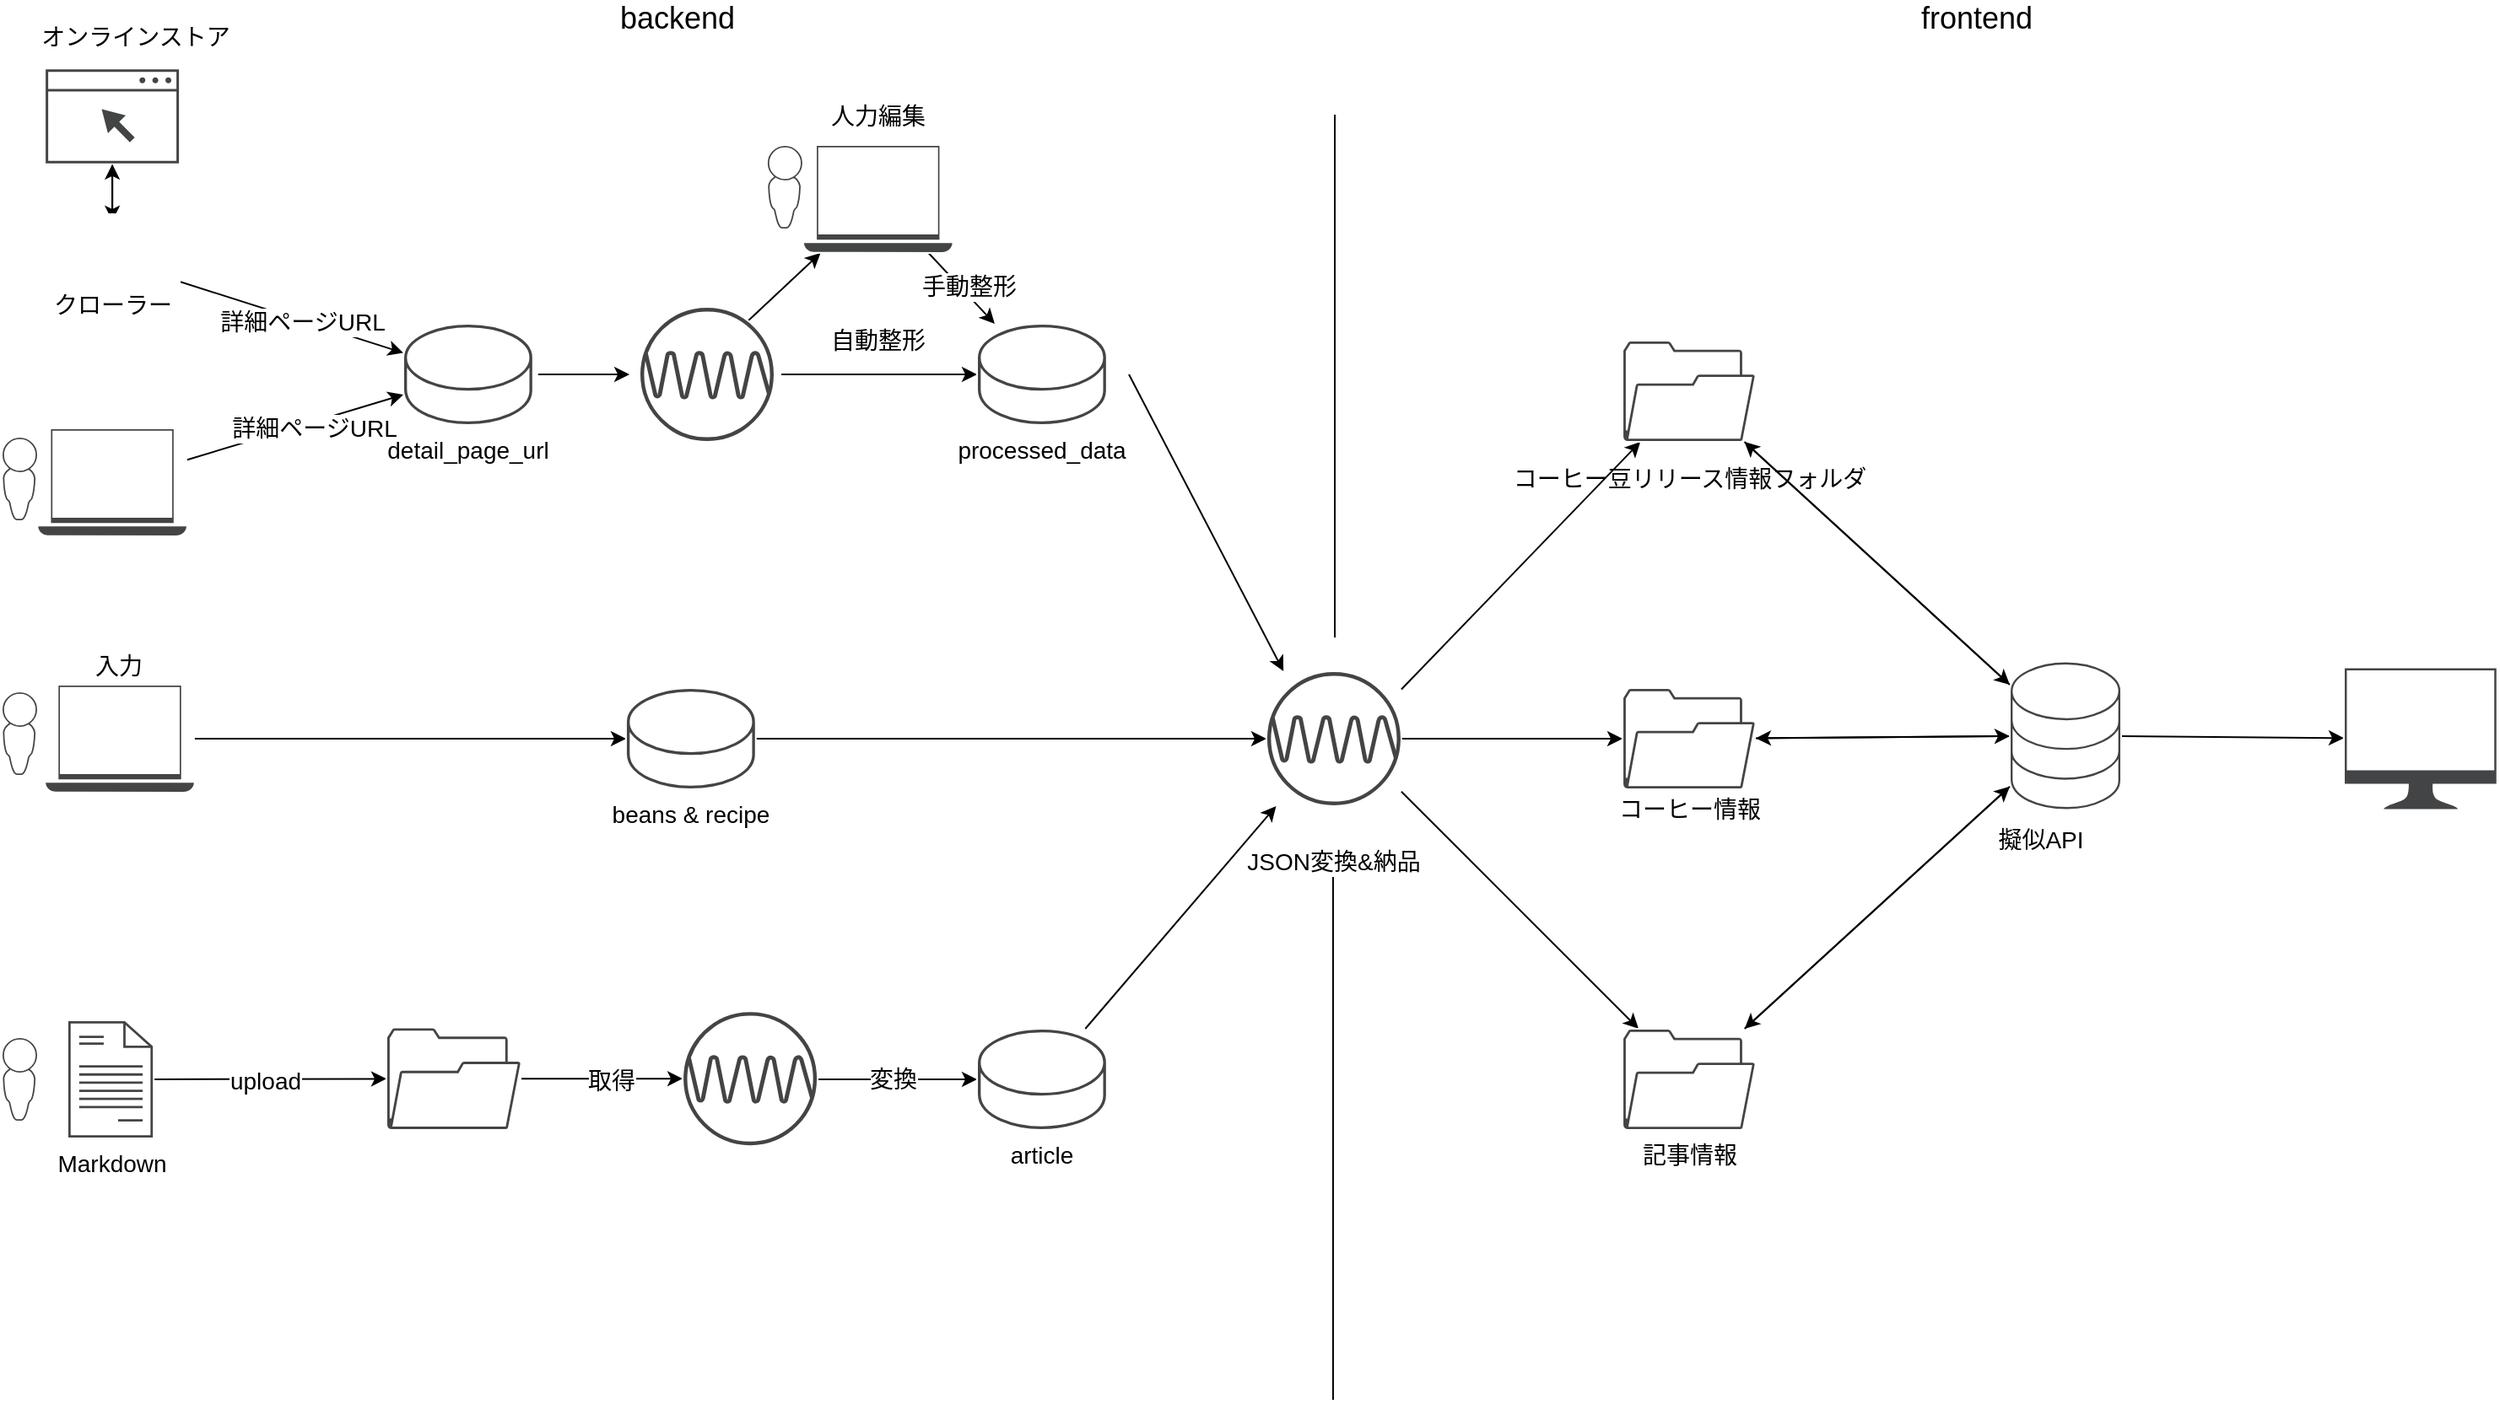 <mxfile>
    <diagram id="v1SmbnJhdW1jRt2RqPLp" name="ページ1">
        <mxGraphModel dx="2420" dy="979" grid="1" gridSize="10" guides="1" tooltips="1" connect="1" arrows="1" fold="1" page="1" pageScale="1" pageWidth="1654" pageHeight="2336" math="0" shadow="0">
            <root>
                <mxCell id="0"/>
                <mxCell id="1" parent="0"/>
                <mxCell id="2" value="" style="endArrow=none;html=1;" edge="1" parent="1">
                    <mxGeometry width="50" height="50" relative="1" as="geometry">
                        <mxPoint x="872" y="397" as="sourcePoint"/>
                        <mxPoint x="872" y="87" as="targetPoint"/>
                    </mxGeometry>
                </mxCell>
                <mxCell id="3" value="&lt;font style=&quot;font-size: 18px&quot;&gt;backend&lt;/font&gt;" style="text;html=1;resizable=0;autosize=1;align=center;verticalAlign=middle;points=[];fillColor=none;strokeColor=none;rounded=0;" vertex="1" parent="1">
                    <mxGeometry x="442" y="20" width="80" height="20" as="geometry"/>
                </mxCell>
                <mxCell id="4" value="&lt;font style=&quot;font-size: 18px&quot;&gt;frontend&lt;/font&gt;" style="text;html=1;resizable=0;autosize=1;align=center;verticalAlign=middle;points=[];fillColor=none;strokeColor=none;rounded=0;" vertex="1" parent="1">
                    <mxGeometry x="1212" y="20" width="80" height="20" as="geometry"/>
                </mxCell>
                <mxCell id="141" style="edgeStyle=none;html=1;fontSize=14;" edge="1" parent="1" source="6">
                    <mxGeometry relative="1" as="geometry">
                        <mxPoint x="147.56" y="150" as="targetPoint"/>
                    </mxGeometry>
                </mxCell>
                <mxCell id="6" value="" style="sketch=0;pointerEvents=1;shadow=0;dashed=0;html=1;strokeColor=#FFFFFF;fillColor=#434445;aspect=fixed;labelPosition=center;verticalLabelPosition=bottom;verticalAlign=top;align=center;outlineConnect=0;shape=mxgraph.vvd.web_browser;fontSize=18;" vertex="1" parent="1">
                    <mxGeometry x="107.56" y="59.6" width="80" height="56.8" as="geometry"/>
                </mxCell>
                <mxCell id="129" style="edgeStyle=none;html=1;exitX=0.5;exitY=0;exitDx=0;exitDy=0;exitPerimeter=0;fontSize=14;" edge="1" parent="1" source="11" target="6">
                    <mxGeometry relative="1" as="geometry"/>
                </mxCell>
                <mxCell id="136" style="edgeStyle=none;html=1;exitX=1;exitY=0.5;exitDx=0;exitDy=0;exitPerimeter=0;fontSize=14;" edge="1" parent="1" source="11">
                    <mxGeometry relative="1" as="geometry">
                        <mxPoint x="320" y="228.242" as="targetPoint"/>
                    </mxGeometry>
                </mxCell>
                <mxCell id="138" value="詳細ページURL" style="edgeLabel;html=1;align=center;verticalAlign=middle;resizable=0;points=[];fontSize=14;" vertex="1" connectable="0" parent="136">
                    <mxGeometry x="0.101" y="-1" relative="1" as="geometry">
                        <mxPoint as="offset"/>
                    </mxGeometry>
                </mxCell>
                <mxCell id="11" value="&lt;font style=&quot;font-size: 14px&quot;&gt;クローラー&lt;/font&gt;" style="shape=cylinder3;whiteSpace=wrap;html=1;boundedLbl=1;backgroundOutline=1;size=15;fontSize=18;strokeColor=#FFFFFF;" vertex="1" parent="1">
                    <mxGeometry x="107.56" y="146" width="80" height="80" as="geometry"/>
                </mxCell>
                <mxCell id="14" value="&lt;font style=&quot;font-size: 14px&quot;&gt;オンラインストア&lt;/font&gt;" style="text;html=1;resizable=0;autosize=1;align=center;verticalAlign=middle;points=[];fillColor=none;strokeColor=none;rounded=0;" vertex="1" parent="1">
                    <mxGeometry x="95.87" y="31" width="130" height="20" as="geometry"/>
                </mxCell>
                <mxCell id="64" style="edgeStyle=none;html=1;fontSize=12;" edge="1" parent="1" source="63" target="151">
                    <mxGeometry relative="1" as="geometry">
                        <mxPoint x="705" y="196" as="targetPoint"/>
                    </mxGeometry>
                </mxCell>
                <mxCell id="152" value="手動整形" style="edgeLabel;html=1;align=center;verticalAlign=middle;resizable=0;points=[];fontSize=14;" vertex="1" connectable="0" parent="64">
                    <mxGeometry x="0.062" y="3" relative="1" as="geometry">
                        <mxPoint as="offset"/>
                    </mxGeometry>
                </mxCell>
                <mxCell id="66" style="edgeStyle=none;html=1;fontSize=12;" edge="1" parent="1" target="63">
                    <mxGeometry relative="1" as="geometry">
                        <mxPoint x="522.443" y="211" as="sourcePoint"/>
                    </mxGeometry>
                </mxCell>
                <mxCell id="59" style="edgeStyle=none;html=1;exitX=1;exitY=0.5;exitDx=0;exitDy=0;entryX=0;entryY=0.5;entryDx=0;entryDy=0;fontSize=12;" edge="1" parent="1">
                    <mxGeometry relative="1" as="geometry">
                        <mxPoint x="544.05" y="241" as="sourcePoint"/>
                        <mxPoint x="660" y="241" as="targetPoint"/>
                    </mxGeometry>
                </mxCell>
                <mxCell id="61" value="&lt;font&gt;&lt;span style=&quot;font-size: 14px&quot;&gt;自動整形&lt;/span&gt;&lt;br&gt;&lt;/font&gt;" style="text;html=1;resizable=0;autosize=1;align=center;verticalAlign=middle;points=[];fillColor=none;strokeColor=none;rounded=0;" vertex="1" parent="1">
                    <mxGeometry x="566.39" y="211" width="70" height="20" as="geometry"/>
                </mxCell>
                <mxCell id="63" value="" style="sketch=0;pointerEvents=1;shadow=0;dashed=0;html=1;strokeColor=#FFFFFF;fillColor=#434445;aspect=fixed;labelPosition=center;verticalLabelPosition=bottom;verticalAlign=top;align=center;outlineConnect=0;shape=mxgraph.vvd.laptop;fontSize=12;" vertex="1" parent="1">
                    <mxGeometry x="556.94" y="105" width="88.89" height="64" as="geometry"/>
                </mxCell>
                <mxCell id="67" value="&lt;span style=&quot;font-size: 14px&quot;&gt;人力編集&lt;br&gt;&lt;/span&gt;" style="text;html=1;resizable=0;autosize=1;align=center;verticalAlign=middle;points=[];fillColor=none;strokeColor=none;rounded=0;" vertex="1" parent="1">
                    <mxGeometry x="565.55" y="78" width="70" height="20" as="geometry"/>
                </mxCell>
                <mxCell id="73" style="edgeStyle=none;html=1;fontSize=14;" edge="1" parent="1" target="74">
                    <mxGeometry relative="1" as="geometry">
                        <mxPoint x="962" y="293" as="targetPoint"/>
                        <mxPoint x="911.47" y="427.741" as="sourcePoint"/>
                    </mxGeometry>
                </mxCell>
                <mxCell id="91" style="edgeStyle=none;html=1;fontSize=14;" edge="1" parent="1" target="92">
                    <mxGeometry relative="1" as="geometry">
                        <mxPoint x="911.47" y="457" as="sourcePoint"/>
                        <mxPoint x="1032" y="499.539" as="targetPoint"/>
                    </mxGeometry>
                </mxCell>
                <mxCell id="96" style="edgeStyle=none;html=1;fontSize=14;" edge="1" parent="1" target="114">
                    <mxGeometry relative="1" as="geometry">
                        <mxPoint x="911.47" y="488.349" as="sourcePoint"/>
                        <mxPoint x="1030.94" y="543.57" as="targetPoint"/>
                    </mxGeometry>
                </mxCell>
                <mxCell id="70" value="" style="sketch=0;pointerEvents=1;shadow=0;dashed=0;html=1;strokeColor=#FFFFFF;fillColor=#434445;aspect=fixed;labelPosition=center;verticalLabelPosition=bottom;verticalAlign=top;align=center;outlineConnect=0;shape=mxgraph.vvd.administrator;fontSize=14;" vertex="1" parent="1">
                    <mxGeometry x="82" y="429" width="21.5" height="50" as="geometry"/>
                </mxCell>
                <mxCell id="71" style="edgeStyle=none;html=1;exitX=1;exitY=0.5;exitDx=0;exitDy=0;fontSize=14;" edge="1" parent="1">
                    <mxGeometry relative="1" as="geometry">
                        <mxPoint x="750" y="241" as="sourcePoint"/>
                        <mxPoint x="841.568" y="417" as="targetPoint"/>
                    </mxGeometry>
                </mxCell>
                <mxCell id="72" value="&lt;span style=&quot;font-size: 14px&quot;&gt;JSON変換&amp;amp;納品&lt;br&gt;&lt;/span&gt;" style="text;html=1;resizable=0;autosize=1;align=center;verticalAlign=middle;points=[];fillColor=none;strokeColor=none;rounded=0;" vertex="1" parent="1">
                    <mxGeometry x="811.47" y="520" width="120" height="20" as="geometry"/>
                </mxCell>
                <mxCell id="119" style="edgeStyle=none;html=1;fontSize=14;" edge="1" parent="1" source="74" target="117">
                    <mxGeometry relative="1" as="geometry"/>
                </mxCell>
                <mxCell id="74" value="" style="sketch=0;pointerEvents=1;shadow=0;dashed=0;html=1;strokeColor=#FFFFFF;fillColor=#434445;aspect=fixed;labelPosition=center;verticalLabelPosition=bottom;verticalAlign=top;align=center;outlineConnect=0;shape=mxgraph.vvd.folder;fontSize=14;" vertex="1" parent="1">
                    <mxGeometry x="1042.53" y="221" width="78.95" height="60" as="geometry"/>
                </mxCell>
                <mxCell id="75" value="&lt;span style=&quot;font-size: 14px&quot;&gt;コーヒー豆リリース情報フォルダ&lt;br&gt;&lt;/span&gt;" style="text;html=1;resizable=0;autosize=1;align=center;verticalAlign=middle;points=[];fillColor=none;strokeColor=none;rounded=0;" vertex="1" parent="1">
                    <mxGeometry x="972" y="293" width="220" height="20" as="geometry"/>
                </mxCell>
                <mxCell id="86" style="edgeStyle=none;html=1;fontSize=14;" edge="1" parent="1" source="76" target="154">
                    <mxGeometry relative="1" as="geometry">
                        <mxPoint x="444.81" y="456.35" as="targetPoint"/>
                    </mxGeometry>
                </mxCell>
                <mxCell id="76" value="" style="sketch=0;pointerEvents=1;shadow=0;dashed=0;html=1;strokeColor=#FFFFFF;fillColor=#434445;aspect=fixed;labelPosition=center;verticalLabelPosition=bottom;verticalAlign=top;align=center;outlineConnect=0;shape=mxgraph.vvd.laptop;fontSize=12;" vertex="1" parent="1">
                    <mxGeometry x="107.56" y="425" width="88.89" height="64" as="geometry"/>
                </mxCell>
                <mxCell id="77" value="&lt;span style=&quot;font-size: 14px&quot;&gt;入力&lt;br&gt;&lt;/span&gt;" style="text;html=1;resizable=0;autosize=1;align=center;verticalAlign=middle;points=[];fillColor=none;strokeColor=none;rounded=0;" vertex="1" parent="1">
                    <mxGeometry x="130.87" y="404" width="40" height="20" as="geometry"/>
                </mxCell>
                <mxCell id="85" value="" style="endArrow=none;html=1;" edge="1" parent="1">
                    <mxGeometry width="50" height="50" relative="1" as="geometry">
                        <mxPoint x="870.97" y="849" as="sourcePoint"/>
                        <mxPoint x="870.97" y="539" as="targetPoint"/>
                    </mxGeometry>
                </mxCell>
                <mxCell id="88" style="edgeStyle=none;html=1;fontSize=14;" edge="1" parent="1" source="154">
                    <mxGeometry relative="1" as="geometry">
                        <mxPoint x="650" y="490" as="sourcePoint"/>
                        <mxPoint x="831.47" y="457.052" as="targetPoint"/>
                    </mxGeometry>
                </mxCell>
                <mxCell id="122" style="edgeStyle=none;html=1;fontSize=14;" edge="1" parent="1" source="92" target="117">
                    <mxGeometry relative="1" as="geometry"/>
                </mxCell>
                <mxCell id="92" value="" style="sketch=0;pointerEvents=1;shadow=0;dashed=0;html=1;strokeColor=#FFFFFF;fillColor=#434445;aspect=fixed;labelPosition=center;verticalLabelPosition=bottom;verticalAlign=top;align=center;outlineConnect=0;shape=mxgraph.vvd.folder;fontSize=14;" vertex="1" parent="1">
                    <mxGeometry x="1042.53" y="427" width="78.95" height="60" as="geometry"/>
                </mxCell>
                <mxCell id="93" value="&lt;span style=&quot;font-size: 14px&quot;&gt;コーヒー情報&lt;br&gt;&lt;/span&gt;" style="text;html=1;resizable=0;autosize=1;align=center;verticalAlign=middle;points=[];fillColor=none;strokeColor=none;rounded=0;" vertex="1" parent="1">
                    <mxGeometry x="1032" y="489" width="100" height="20" as="geometry"/>
                </mxCell>
                <mxCell id="97" value="" style="sketch=0;pointerEvents=1;shadow=0;dashed=0;html=1;strokeColor=#FFFFFF;fillColor=#434445;aspect=fixed;labelPosition=center;verticalLabelPosition=bottom;verticalAlign=top;align=center;outlineConnect=0;shape=mxgraph.vvd.administrator;fontSize=14;" vertex="1" parent="1">
                    <mxGeometry x="535.44" y="105" width="21.5" height="50" as="geometry"/>
                </mxCell>
                <mxCell id="109" style="edgeStyle=none;html=1;fontSize=14;" edge="1" parent="1" source="98" target="100">
                    <mxGeometry relative="1" as="geometry"/>
                </mxCell>
                <mxCell id="143" value="upload" style="edgeLabel;html=1;align=center;verticalAlign=middle;resizable=0;points=[];fontSize=14;" vertex="1" connectable="0" parent="109">
                    <mxGeometry x="-0.042" y="-1" relative="1" as="geometry">
                        <mxPoint as="offset"/>
                    </mxGeometry>
                </mxCell>
                <mxCell id="98" value="" style="sketch=0;pointerEvents=1;shadow=0;dashed=0;html=1;strokeColor=#FFFFFF;fillColor=#434445;aspect=fixed;labelPosition=center;verticalLabelPosition=bottom;verticalAlign=top;align=center;outlineConnect=0;shape=mxgraph.vvd.document;fontSize=14;" vertex="1" parent="1">
                    <mxGeometry x="120.98" y="624" width="51.1" height="70" as="geometry"/>
                </mxCell>
                <mxCell id="99" value="&lt;span style=&quot;font-size: 14px&quot;&gt;Markdown&lt;br&gt;&lt;/span&gt;" style="text;html=1;resizable=0;autosize=1;align=center;verticalAlign=middle;points=[];fillColor=none;strokeColor=none;rounded=0;" vertex="1" parent="1">
                    <mxGeometry x="106.53" y="698.6" width="80" height="20" as="geometry"/>
                </mxCell>
                <mxCell id="111" style="edgeStyle=none;html=1;fontSize=14;" edge="1" parent="1" source="100" target="101">
                    <mxGeometry relative="1" as="geometry"/>
                </mxCell>
                <mxCell id="144" value="取得" style="edgeLabel;html=1;align=center;verticalAlign=middle;resizable=0;points=[];fontSize=14;" vertex="1" connectable="0" parent="111">
                    <mxGeometry x="0.113" y="-1" relative="1" as="geometry">
                        <mxPoint as="offset"/>
                    </mxGeometry>
                </mxCell>
                <mxCell id="100" value="" style="sketch=0;pointerEvents=1;shadow=0;dashed=0;html=1;strokeColor=#FFFFFF;fillColor=#434445;aspect=fixed;labelPosition=center;verticalLabelPosition=bottom;verticalAlign=top;align=center;outlineConnect=0;shape=mxgraph.vvd.folder;fontSize=14;" vertex="1" parent="1">
                    <mxGeometry x="310" y="628.2" width="80" height="60.8" as="geometry"/>
                </mxCell>
                <mxCell id="112" style="edgeStyle=none;html=1;fontSize=14;" edge="1" parent="1" target="142">
                    <mxGeometry relative="1" as="geometry">
                        <mxPoint x="565.55" y="659.027" as="sourcePoint"/>
                        <mxPoint x="690" y="656" as="targetPoint"/>
                    </mxGeometry>
                </mxCell>
                <mxCell id="146" value="変換" style="edgeLabel;html=1;align=center;verticalAlign=middle;resizable=0;points=[];fontSize=14;" vertex="1" connectable="0" parent="112">
                    <mxGeometry x="-0.055" relative="1" as="geometry">
                        <mxPoint as="offset"/>
                    </mxGeometry>
                </mxCell>
                <mxCell id="101" value="" style="sketch=0;pointerEvents=1;shadow=0;dashed=0;html=1;strokeColor=#FFFFFF;fillColor=#434445;aspect=fixed;labelPosition=center;verticalLabelPosition=bottom;verticalAlign=top;align=center;outlineConnect=0;shape=mxgraph.vvd.platform_services_controller;fontSize=14;" vertex="1" parent="1">
                    <mxGeometry x="485.55" y="618.6" width="80" height="80" as="geometry"/>
                </mxCell>
                <mxCell id="113" style="edgeStyle=none;html=1;fontSize=14;" edge="1" parent="1" source="142" target="134">
                    <mxGeometry relative="1" as="geometry">
                        <mxPoint x="780" y="610" as="sourcePoint"/>
                        <mxPoint x="836.992" y="497" as="targetPoint"/>
                    </mxGeometry>
                </mxCell>
                <mxCell id="123" style="edgeStyle=none;html=1;fontSize=14;" edge="1" parent="1" source="114" target="117">
                    <mxGeometry relative="1" as="geometry"/>
                </mxCell>
                <mxCell id="114" value="" style="sketch=0;pointerEvents=1;shadow=0;dashed=0;html=1;strokeColor=#FFFFFF;fillColor=#434445;aspect=fixed;labelPosition=center;verticalLabelPosition=bottom;verticalAlign=top;align=center;outlineConnect=0;shape=mxgraph.vvd.folder;fontSize=14;" vertex="1" parent="1">
                    <mxGeometry x="1042.53" y="629" width="78.95" height="60" as="geometry"/>
                </mxCell>
                <mxCell id="115" value="&lt;span style=&quot;font-size: 14px&quot;&gt;記事情報&lt;br&gt;&lt;/span&gt;" style="text;html=1;resizable=0;autosize=1;align=center;verticalAlign=middle;points=[];fillColor=none;strokeColor=none;rounded=0;" vertex="1" parent="1">
                    <mxGeometry x="1047" y="694" width="70" height="20" as="geometry"/>
                </mxCell>
                <mxCell id="116" value="" style="sketch=0;pointerEvents=1;shadow=0;dashed=0;html=1;strokeColor=#FFFFFF;fillColor=#434445;aspect=fixed;labelPosition=center;verticalLabelPosition=bottom;verticalAlign=top;align=center;outlineConnect=0;shape=mxgraph.vvd.administrator;fontSize=14;" vertex="1" parent="1">
                    <mxGeometry x="82" y="634" width="21.5" height="50" as="geometry"/>
                </mxCell>
                <mxCell id="120" style="edgeStyle=none;html=1;fontSize=14;" edge="1" parent="1" source="117" target="74">
                    <mxGeometry relative="1" as="geometry"/>
                </mxCell>
                <mxCell id="121" style="edgeStyle=none;html=1;fontSize=14;" edge="1" parent="1" source="117" target="92">
                    <mxGeometry relative="1" as="geometry"/>
                </mxCell>
                <mxCell id="124" style="edgeStyle=none;html=1;fontSize=14;" edge="1" parent="1" source="117" target="114">
                    <mxGeometry relative="1" as="geometry"/>
                </mxCell>
                <mxCell id="126" style="edgeStyle=none;html=1;fontSize=14;" edge="1" parent="1" source="117" target="125">
                    <mxGeometry relative="1" as="geometry"/>
                </mxCell>
                <mxCell id="117" value="" style="sketch=0;pointerEvents=1;shadow=0;dashed=0;html=1;strokeColor=#FFFFFF;fillColor=#434445;aspect=fixed;labelPosition=center;verticalLabelPosition=bottom;verticalAlign=top;align=center;outlineConnect=0;shape=mxgraph.vvd.storage;fontSize=14;" vertex="1" parent="1">
                    <mxGeometry x="1272" y="411.25" width="66" height="88" as="geometry"/>
                </mxCell>
                <mxCell id="118" value="&lt;span style=&quot;font-size: 14px&quot;&gt;擬似API&lt;br&gt;&lt;/span&gt;" style="text;html=1;resizable=0;autosize=1;align=center;verticalAlign=middle;points=[];fillColor=none;strokeColor=none;rounded=0;" vertex="1" parent="1">
                    <mxGeometry x="1254.5" y="507" width="70" height="20" as="geometry"/>
                </mxCell>
                <mxCell id="125" value="" style="sketch=0;pointerEvents=1;shadow=0;dashed=0;html=1;strokeColor=#FFFFFF;fillColor=#434445;aspect=fixed;labelPosition=center;verticalLabelPosition=bottom;verticalAlign=top;align=center;outlineConnect=0;shape=mxgraph.vvd.monitor;fontSize=14;" vertex="1" parent="1">
                    <mxGeometry x="1470" y="414.75" width="90.86" height="84.5" as="geometry"/>
                </mxCell>
                <mxCell id="127" value="&lt;span style=&quot;font-size: 14px&quot;&gt;&lt;br&gt;&lt;/span&gt;" style="text;html=1;resizable=0;autosize=1;align=center;verticalAlign=middle;points=[];fillColor=none;strokeColor=none;rounded=0;" vertex="1" parent="1">
                    <mxGeometry x="412" y="606.3" width="20" height="20" as="geometry"/>
                </mxCell>
                <mxCell id="131" value="" style="sketch=0;pointerEvents=1;shadow=0;dashed=0;html=1;strokeColor=#FFFFFF;fillColor=#434445;aspect=fixed;labelPosition=center;verticalLabelPosition=bottom;verticalAlign=top;align=center;outlineConnect=0;shape=mxgraph.vvd.administrator;fontSize=14;" vertex="1" parent="1">
                    <mxGeometry x="82" y="278" width="21.5" height="50" as="geometry"/>
                </mxCell>
                <mxCell id="137" style="edgeStyle=none;html=1;fontSize=14;" edge="1" parent="1" source="132">
                    <mxGeometry relative="1" as="geometry">
                        <mxPoint x="320" y="253.05" as="targetPoint"/>
                    </mxGeometry>
                </mxCell>
                <mxCell id="139" value="詳細ページURL" style="edgeLabel;html=1;align=center;verticalAlign=middle;resizable=0;points=[];fontSize=14;" vertex="1" connectable="0" parent="137">
                    <mxGeometry x="0.152" y="-3" relative="1" as="geometry">
                        <mxPoint as="offset"/>
                    </mxGeometry>
                </mxCell>
                <mxCell id="132" value="" style="sketch=0;pointerEvents=1;shadow=0;dashed=0;html=1;strokeColor=#FFFFFF;fillColor=#434445;aspect=fixed;labelPosition=center;verticalLabelPosition=bottom;verticalAlign=top;align=center;outlineConnect=0;shape=mxgraph.vvd.laptop;fontSize=12;" vertex="1" parent="1">
                    <mxGeometry x="103.11" y="273" width="88.89" height="64" as="geometry"/>
                </mxCell>
                <mxCell id="133" value="&lt;span style=&quot;font-size: 14px&quot;&gt;&lt;br&gt;&lt;/span&gt;" style="text;html=1;resizable=0;autosize=1;align=center;verticalAlign=middle;points=[];fillColor=none;strokeColor=none;rounded=0;" vertex="1" parent="1">
                    <mxGeometry x="150.87" y="256" width="20" height="20" as="geometry"/>
                </mxCell>
                <mxCell id="134" value="" style="sketch=0;pointerEvents=1;shadow=0;dashed=0;html=1;strokeColor=#FFFFFF;fillColor=#434445;aspect=fixed;labelPosition=center;verticalLabelPosition=bottom;verticalAlign=top;align=center;outlineConnect=0;shape=mxgraph.vvd.platform_services_controller;fontSize=14;" vertex="1" parent="1">
                    <mxGeometry x="831.47" y="417" width="80" height="80" as="geometry"/>
                </mxCell>
                <mxCell id="140" style="edgeStyle=none;html=1;entryX=0;entryY=0.5;entryDx=0;entryDy=0;fontSize=14;" edge="1" parent="1">
                    <mxGeometry relative="1" as="geometry">
                        <mxPoint x="400" y="241" as="sourcePoint"/>
                        <mxPoint x="454.05" y="241" as="targetPoint"/>
                    </mxGeometry>
                </mxCell>
                <mxCell id="142" value="article" style="sketch=0;pointerEvents=1;shadow=0;dashed=0;html=1;strokeColor=#FFFFFF;fillColor=#434445;aspect=fixed;labelPosition=center;verticalLabelPosition=bottom;verticalAlign=top;align=center;outlineConnect=0;shape=mxgraph.vvd.datastore;fontSize=14;" vertex="1" parent="1">
                    <mxGeometry x="660" y="629" width="76.92" height="60" as="geometry"/>
                </mxCell>
                <mxCell id="151" value="processed_data" style="sketch=0;pointerEvents=1;shadow=0;dashed=0;html=1;strokeColor=#FFFFFF;fillColor=#434445;aspect=fixed;labelPosition=center;verticalLabelPosition=bottom;verticalAlign=top;align=center;outlineConnect=0;shape=mxgraph.vvd.datastore;fontSize=14;" vertex="1" parent="1">
                    <mxGeometry x="660" y="211" width="76.92" height="60" as="geometry"/>
                </mxCell>
                <mxCell id="154" value="beans &amp;amp; recipe" style="sketch=0;pointerEvents=1;shadow=0;dashed=0;html=1;strokeColor=#FFFFFF;fillColor=#434445;aspect=fixed;labelPosition=center;verticalLabelPosition=bottom;verticalAlign=top;align=center;outlineConnect=0;shape=mxgraph.vvd.datastore;fontSize=14;" vertex="1" parent="1">
                    <mxGeometry x="451.98" y="427" width="76.92" height="60" as="geometry"/>
                </mxCell>
                <mxCell id="158" value="" style="sketch=0;pointerEvents=1;shadow=0;dashed=0;html=1;strokeColor=#FFFFFF;fillColor=#434445;aspect=fixed;labelPosition=center;verticalLabelPosition=bottom;verticalAlign=top;align=center;outlineConnect=0;shape=mxgraph.vvd.platform_services_controller;fontSize=14;" vertex="1" parent="1">
                    <mxGeometry x="460" y="201" width="80" height="80" as="geometry"/>
                </mxCell>
                <mxCell id="159" value="detail_page_url" style="sketch=0;pointerEvents=1;shadow=0;dashed=0;html=1;strokeColor=#FFFFFF;fillColor=#434445;aspect=fixed;labelPosition=center;verticalLabelPosition=bottom;verticalAlign=top;align=center;outlineConnect=0;shape=mxgraph.vvd.datastore;fontSize=14;" vertex="1" parent="1">
                    <mxGeometry x="320" y="211" width="76.92" height="60" as="geometry"/>
                </mxCell>
            </root>
        </mxGraphModel>
    </diagram>
</mxfile>